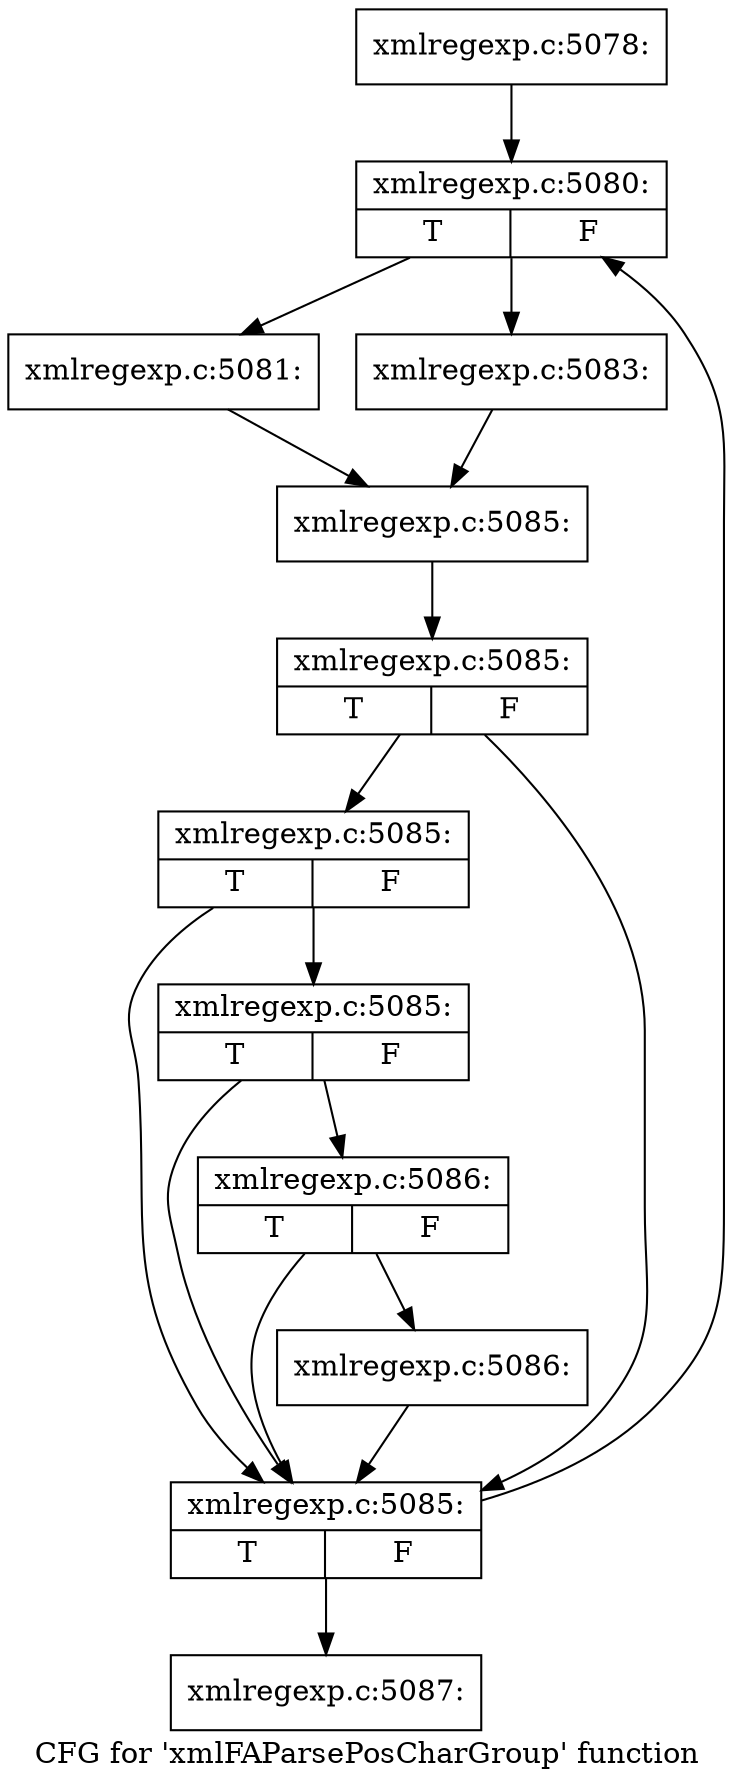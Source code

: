 digraph "CFG for 'xmlFAParsePosCharGroup' function" {
	label="CFG for 'xmlFAParsePosCharGroup' function";

	Node0x42e6e20 [shape=record,label="{xmlregexp.c:5078:}"];
	Node0x42e6e20 -> Node0x42e6e70;
	Node0x42e6e70 [shape=record,label="{xmlregexp.c:5080:|{<s0>T|<s1>F}}"];
	Node0x42e6e70 -> Node0x42e7120;
	Node0x42e6e70 -> Node0x42e71c0;
	Node0x42e7120 [shape=record,label="{xmlregexp.c:5081:}"];
	Node0x42e7120 -> Node0x42e7170;
	Node0x42e71c0 [shape=record,label="{xmlregexp.c:5083:}"];
	Node0x42e71c0 -> Node0x42e7170;
	Node0x42e7170 [shape=record,label="{xmlregexp.c:5085:}"];
	Node0x42e7170 -> Node0x42eced0;
	Node0x42eced0 [shape=record,label="{xmlregexp.c:5085:|{<s0>T|<s1>F}}"];
	Node0x42eced0 -> Node0x42ee920;
	Node0x42eced0 -> Node0x42ee440;
	Node0x42ee920 [shape=record,label="{xmlregexp.c:5085:|{<s0>T|<s1>F}}"];
	Node0x42ee920 -> Node0x42ee8d0;
	Node0x42ee920 -> Node0x42ee440;
	Node0x42ee8d0 [shape=record,label="{xmlregexp.c:5085:|{<s0>T|<s1>F}}"];
	Node0x42ee8d0 -> Node0x42ee880;
	Node0x42ee8d0 -> Node0x42ee440;
	Node0x42ee880 [shape=record,label="{xmlregexp.c:5086:|{<s0>T|<s1>F}}"];
	Node0x42ee880 -> Node0x42ee770;
	Node0x42ee880 -> Node0x42ee440;
	Node0x42ee770 [shape=record,label="{xmlregexp.c:5086:}"];
	Node0x42ee770 -> Node0x42ee440;
	Node0x42ee440 [shape=record,label="{xmlregexp.c:5085:|{<s0>T|<s1>F}}"];
	Node0x42ee440 -> Node0x42e6e70;
	Node0x42ee440 -> Node0x42ece80;
	Node0x42ece80 [shape=record,label="{xmlregexp.c:5087:}"];
}
